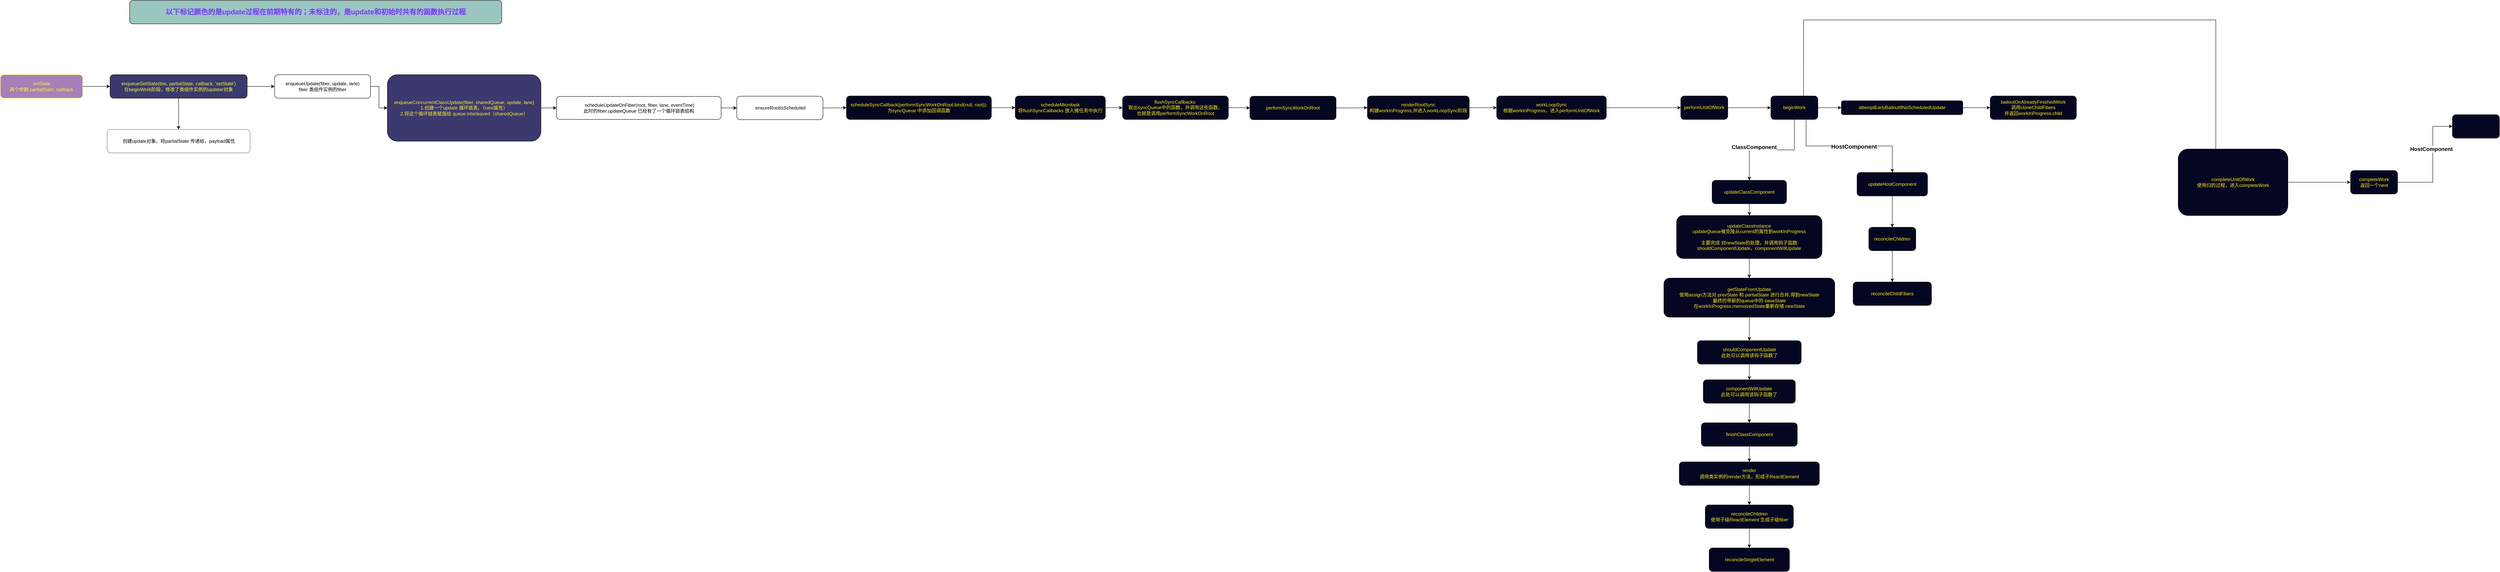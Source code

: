 <mxfile version="22.1.3" type="github">
  <diagram name="第 1 页" id="3YBVpO7ZpEj_d3O6oqKE">
    <mxGraphModel dx="2261" dy="1927" grid="1" gridSize="10" guides="1" tooltips="1" connect="1" arrows="1" fold="1" page="1" pageScale="1" pageWidth="827" pageHeight="1169" math="0" shadow="0">
      <root>
        <mxCell id="0" />
        <mxCell id="1" parent="0" />
        <mxCell id="BOhbTPmh6wwlVowSZ8-B-3" value="" style="edgeStyle=orthogonalEdgeStyle;rounded=0;orthogonalLoop=1;jettySize=auto;html=1;" parent="1" source="BOhbTPmh6wwlVowSZ8-B-1" target="BOhbTPmh6wwlVowSZ8-B-2" edge="1">
          <mxGeometry relative="1" as="geometry" />
        </mxCell>
        <mxCell id="BOhbTPmh6wwlVowSZ8-B-1" value="setState&lt;br&gt;两个参数&amp;nbsp;partialState, callback" style="rounded=1;whiteSpace=wrap;html=1;strokeColor=#FFFF1C;fillColor=#A680B8;fontColor=#FFF82B;" parent="1" vertex="1">
          <mxGeometry x="-240" y="100" width="210" height="60" as="geometry" />
        </mxCell>
        <mxCell id="BOhbTPmh6wwlVowSZ8-B-7" value="" style="edgeStyle=orthogonalEdgeStyle;rounded=0;orthogonalLoop=1;jettySize=auto;html=1;" parent="1" source="BOhbTPmh6wwlVowSZ8-B-2" target="BOhbTPmh6wwlVowSZ8-B-6" edge="1">
          <mxGeometry relative="1" as="geometry" />
        </mxCell>
        <mxCell id="BOhbTPmh6wwlVowSZ8-B-9" value="" style="edgeStyle=orthogonalEdgeStyle;rounded=0;orthogonalLoop=1;jettySize=auto;html=1;" parent="1" source="BOhbTPmh6wwlVowSZ8-B-2" target="BOhbTPmh6wwlVowSZ8-B-8" edge="1">
          <mxGeometry relative="1" as="geometry" />
        </mxCell>
        <mxCell id="BOhbTPmh6wwlVowSZ8-B-2" value="enqueueSetState(this, partialState, callback, &#39;setState&#39;)&lt;br&gt;在beginWork阶段，修改了类组件实例的updater对象" style="whiteSpace=wrap;html=1;rounded=1;fontColor=#F8FF26;strokeColor=#000000;fillColor=#3B396E;" parent="1" vertex="1">
          <mxGeometry x="40" y="100" width="350" height="60" as="geometry" />
        </mxCell>
        <mxCell id="BOhbTPmh6wwlVowSZ8-B-6" value="创建update对象。将partialState 传递给，payload属性" style="whiteSpace=wrap;html=1;rounded=1;strokeColor=#6E6E6E;" parent="1" vertex="1">
          <mxGeometry x="32.5" y="240" width="365" height="60" as="geometry" />
        </mxCell>
        <mxCell id="BOhbTPmh6wwlVowSZ8-B-11" value="" style="edgeStyle=orthogonalEdgeStyle;rounded=0;orthogonalLoop=1;jettySize=auto;html=1;" parent="1" source="BOhbTPmh6wwlVowSZ8-B-8" target="BOhbTPmh6wwlVowSZ8-B-10" edge="1">
          <mxGeometry relative="1" as="geometry" />
        </mxCell>
        <mxCell id="BOhbTPmh6wwlVowSZ8-B-8" value="enqueueUpdate(fiber, update, lane)&lt;br&gt;fiber 类组件实例的fiber" style="whiteSpace=wrap;html=1;rounded=1;" parent="1" vertex="1">
          <mxGeometry x="460" y="100" width="245" height="60" as="geometry" />
        </mxCell>
        <mxCell id="BOhbTPmh6wwlVowSZ8-B-16" style="edgeStyle=orthogonalEdgeStyle;rounded=0;orthogonalLoop=1;jettySize=auto;html=1;exitX=1;exitY=0.5;exitDx=0;exitDy=0;" parent="1" source="BOhbTPmh6wwlVowSZ8-B-10" target="BOhbTPmh6wwlVowSZ8-B-14" edge="1">
          <mxGeometry relative="1" as="geometry" />
        </mxCell>
        <mxCell id="BOhbTPmh6wwlVowSZ8-B-10" value="enqueueConcurrentClassUpdate(fiber, sharedQueue, update, lane)&lt;br&gt;1.创建一个update 循环链表。（next属性）&lt;br&gt;2.将这个循环链表赋值给&amp;nbsp;queue.interleaved（sharedQueue）" style="whiteSpace=wrap;html=1;rounded=1;strokeColor=#000000;fillColor=#3B396E;fontColor=#FFF021;" parent="1" vertex="1">
          <mxGeometry x="748" y="100" width="392" height="170" as="geometry" />
        </mxCell>
        <mxCell id="BOhbTPmh6wwlVowSZ8-B-18" value="" style="edgeStyle=orthogonalEdgeStyle;rounded=0;orthogonalLoop=1;jettySize=auto;html=1;" parent="1" source="BOhbTPmh6wwlVowSZ8-B-14" target="BOhbTPmh6wwlVowSZ8-B-17" edge="1">
          <mxGeometry relative="1" as="geometry" />
        </mxCell>
        <mxCell id="BOhbTPmh6wwlVowSZ8-B-14" value="&amp;nbsp;scheduleUpdateOnFiber(root, fiber, lane, eventTime)&lt;br&gt;此时的fiber.updateQueue 已经有了一个循环链表结构" style="whiteSpace=wrap;html=1;rounded=1;" parent="1" vertex="1">
          <mxGeometry x="1180" y="155.63" width="420" height="58.75" as="geometry" />
        </mxCell>
        <mxCell id="BOhbTPmh6wwlVowSZ8-B-21" value="" style="edgeStyle=orthogonalEdgeStyle;rounded=0;orthogonalLoop=1;jettySize=auto;html=1;" parent="1" source="BOhbTPmh6wwlVowSZ8-B-17" target="BOhbTPmh6wwlVowSZ8-B-20" edge="1">
          <mxGeometry relative="1" as="geometry" />
        </mxCell>
        <mxCell id="BOhbTPmh6wwlVowSZ8-B-17" value="&amp;nbsp;ensureRootIsScheduled" style="whiteSpace=wrap;html=1;rounded=1;" parent="1" vertex="1">
          <mxGeometry x="1640" y="155.01" width="220" height="60" as="geometry" />
        </mxCell>
        <mxCell id="BOhbTPmh6wwlVowSZ8-B-19" value="以下标记颜色的是update过程在前期特有的；未标注的，是update和初始时共有的函数执行过程" style="rounded=1;whiteSpace=wrap;html=1;fontColor=#7936FF;fillColor=#9AC7BF;fontSize=18;fontStyle=1" parent="1" vertex="1">
          <mxGeometry x="90" y="-90" width="950" height="60" as="geometry" />
        </mxCell>
        <mxCell id="gff9xbBirFWEVuY0ia5b-2" value="" style="edgeStyle=orthogonalEdgeStyle;rounded=0;orthogonalLoop=1;jettySize=auto;html=1;" parent="1" source="BOhbTPmh6wwlVowSZ8-B-20" target="gff9xbBirFWEVuY0ia5b-1" edge="1">
          <mxGeometry relative="1" as="geometry" />
        </mxCell>
        <mxCell id="BOhbTPmh6wwlVowSZ8-B-20" value="scheduleSyncCallback(performSyncWorkOnRoot.bind(null, root));&lt;br&gt;为syncQueue 中添加回调函数" style="whiteSpace=wrap;html=1;rounded=1;fillColor=#050621;fontColor=#FFEF12;" parent="1" vertex="1">
          <mxGeometry x="1920" y="154.38" width="370" height="60" as="geometry" />
        </mxCell>
        <mxCell id="gff9xbBirFWEVuY0ia5b-4" value="" style="edgeStyle=orthogonalEdgeStyle;rounded=0;orthogonalLoop=1;jettySize=auto;html=1;" parent="1" source="gff9xbBirFWEVuY0ia5b-1" target="gff9xbBirFWEVuY0ia5b-3" edge="1">
          <mxGeometry relative="1" as="geometry" />
        </mxCell>
        <mxCell id="gff9xbBirFWEVuY0ia5b-1" value="scheduleMicrotask&lt;br&gt;将flushSyncCallbacks 放入微任务中执行" style="whiteSpace=wrap;html=1;fillColor=#050621;fontColor=#FFEF12;rounded=1;" parent="1" vertex="1">
          <mxGeometry x="2351" y="154.38" width="230" height="60" as="geometry" />
        </mxCell>
        <mxCell id="gff9xbBirFWEVuY0ia5b-6" value="" style="edgeStyle=orthogonalEdgeStyle;rounded=0;orthogonalLoop=1;jettySize=auto;html=1;" parent="1" source="gff9xbBirFWEVuY0ia5b-3" target="gff9xbBirFWEVuY0ia5b-5" edge="1">
          <mxGeometry relative="1" as="geometry" />
        </mxCell>
        <mxCell id="gff9xbBirFWEVuY0ia5b-3" value="flushSyncCallbacks&amp;nbsp;&lt;br&gt;取出syncQueue中的函数，并调用这些函数。&lt;br&gt;也就是调用performSyncWorkOnRoot" style="whiteSpace=wrap;html=1;fillColor=#050621;fontColor=#FFEF12;rounded=1;" parent="1" vertex="1">
          <mxGeometry x="2625" y="154.38" width="270" height="60" as="geometry" />
        </mxCell>
        <mxCell id="gff9xbBirFWEVuY0ia5b-8" value="" style="edgeStyle=orthogonalEdgeStyle;rounded=0;orthogonalLoop=1;jettySize=auto;html=1;" parent="1" source="gff9xbBirFWEVuY0ia5b-5" target="gff9xbBirFWEVuY0ia5b-7" edge="1">
          <mxGeometry relative="1" as="geometry" />
        </mxCell>
        <mxCell id="gff9xbBirFWEVuY0ia5b-5" value="performSyncWorkOnRoot" style="whiteSpace=wrap;html=1;fillColor=#050621;fontColor=#FFEF12;rounded=1;" parent="1" vertex="1">
          <mxGeometry x="2950" y="155" width="220" height="60" as="geometry" />
        </mxCell>
        <mxCell id="gff9xbBirFWEVuY0ia5b-10" value="" style="edgeStyle=orthogonalEdgeStyle;rounded=0;orthogonalLoop=1;jettySize=auto;html=1;" parent="1" source="gff9xbBirFWEVuY0ia5b-7" target="gff9xbBirFWEVuY0ia5b-9" edge="1">
          <mxGeometry relative="1" as="geometry" />
        </mxCell>
        <mxCell id="gff9xbBirFWEVuY0ia5b-7" value="renderRootSync&lt;br&gt;构建workInProgress,并进入workLoopSync阶段" style="whiteSpace=wrap;html=1;fillColor=#050621;fontColor=#FFEF12;rounded=1;" parent="1" vertex="1">
          <mxGeometry x="3250" y="154.38" width="260" height="60" as="geometry" />
        </mxCell>
        <mxCell id="gff9xbBirFWEVuY0ia5b-18" value="" style="edgeStyle=orthogonalEdgeStyle;rounded=0;orthogonalLoop=1;jettySize=auto;html=1;" parent="1" source="gff9xbBirFWEVuY0ia5b-9" target="gff9xbBirFWEVuY0ia5b-17" edge="1">
          <mxGeometry relative="1" as="geometry" />
        </mxCell>
        <mxCell id="gff9xbBirFWEVuY0ia5b-9" value="workLoopSync&lt;br&gt;根据workInProgress，进入performUnitOfWork" style="whiteSpace=wrap;html=1;fillColor=#050621;fontColor=#FFEF12;rounded=1;" parent="1" vertex="1">
          <mxGeometry x="3580" y="154.38" width="280" height="60" as="geometry" />
        </mxCell>
        <mxCell id="gff9xbBirFWEVuY0ia5b-14" value="" style="edgeStyle=orthogonalEdgeStyle;rounded=0;orthogonalLoop=1;jettySize=auto;html=1;" parent="1" source="gff9xbBirFWEVuY0ia5b-11" target="gff9xbBirFWEVuY0ia5b-13" edge="1">
          <mxGeometry relative="1" as="geometry" />
        </mxCell>
        <mxCell id="gff9xbBirFWEVuY0ia5b-21" value="" style="edgeStyle=orthogonalEdgeStyle;rounded=0;orthogonalLoop=1;jettySize=auto;html=1;" parent="1" source="gff9xbBirFWEVuY0ia5b-11" target="gff9xbBirFWEVuY0ia5b-20" edge="1">
          <mxGeometry relative="1" as="geometry" />
        </mxCell>
        <mxCell id="gff9xbBirFWEVuY0ia5b-22" value="ClassComponent" style="edgeLabel;html=1;align=center;verticalAlign=middle;resizable=0;points=[];fontStyle=1;fontSize=14;" parent="gff9xbBirFWEVuY0ia5b-21" vertex="1" connectable="0">
          <mxGeometry x="-0.209" y="1" relative="1" as="geometry">
            <mxPoint x="-74" y="-8" as="offset" />
          </mxGeometry>
        </mxCell>
        <mxCell id="gff9xbBirFWEVuY0ia5b-41" style="edgeStyle=orthogonalEdgeStyle;rounded=0;orthogonalLoop=1;jettySize=auto;html=1;exitX=0.75;exitY=1;exitDx=0;exitDy=0;entryX=0.5;entryY=0;entryDx=0;entryDy=0;" parent="1" source="gff9xbBirFWEVuY0ia5b-11" target="gff9xbBirFWEVuY0ia5b-39" edge="1">
          <mxGeometry relative="1" as="geometry" />
        </mxCell>
        <mxCell id="gff9xbBirFWEVuY0ia5b-42" value="HostComponent" style="edgeLabel;html=1;align=center;verticalAlign=middle;resizable=0;points=[];fontSize=15;fontStyle=1" parent="gff9xbBirFWEVuY0ia5b-41" vertex="1" connectable="0">
          <mxGeometry x="0.066" y="-1" relative="1" as="geometry">
            <mxPoint as="offset" />
          </mxGeometry>
        </mxCell>
        <mxCell id="gff9xbBirFWEVuY0ia5b-49" style="edgeStyle=orthogonalEdgeStyle;rounded=0;orthogonalLoop=1;jettySize=auto;html=1;exitX=0.696;exitY=0.002;exitDx=0;exitDy=0;entryX=0.567;entryY=0.058;entryDx=0;entryDy=0;entryPerimeter=0;exitPerimeter=0;" parent="1" source="gff9xbBirFWEVuY0ia5b-11" target="gff9xbBirFWEVuY0ia5b-47" edge="1">
          <mxGeometry relative="1" as="geometry">
            <mxPoint x="5120" y="380" as="targetPoint" />
            <Array as="points">
              <mxPoint x="4364" y="-40" />
              <mxPoint x="5416" y="-40" />
            </Array>
          </mxGeometry>
        </mxCell>
        <mxCell id="gff9xbBirFWEVuY0ia5b-11" value="beginWork" style="whiteSpace=wrap;html=1;fillColor=#050621;fontColor=#FFEF12;rounded=1;" parent="1" vertex="1">
          <mxGeometry x="4280" y="154.38" width="120" height="60" as="geometry" />
        </mxCell>
        <mxCell id="gff9xbBirFWEVuY0ia5b-16" value="" style="edgeStyle=orthogonalEdgeStyle;rounded=0;orthogonalLoop=1;jettySize=auto;html=1;" parent="1" source="gff9xbBirFWEVuY0ia5b-13" target="gff9xbBirFWEVuY0ia5b-15" edge="1">
          <mxGeometry relative="1" as="geometry" />
        </mxCell>
        <mxCell id="gff9xbBirFWEVuY0ia5b-13" value="attemptEarlyBailoutIfNoScheduledUpdate" style="whiteSpace=wrap;html=1;fillColor=#050621;fontColor=#FFEF12;rounded=1;" parent="1" vertex="1">
          <mxGeometry x="4460" y="166.57" width="310" height="35.62" as="geometry" />
        </mxCell>
        <mxCell id="gff9xbBirFWEVuY0ia5b-15" value="bailoutOnAlreadyFinishedWork&lt;br&gt;调用cloneChildFibers&lt;br&gt;并返回workInProgress.child" style="whiteSpace=wrap;html=1;fillColor=#050621;fontColor=#FFEF12;rounded=1;" parent="1" vertex="1">
          <mxGeometry x="4840" y="154.38" width="220" height="60" as="geometry" />
        </mxCell>
        <mxCell id="gff9xbBirFWEVuY0ia5b-19" style="edgeStyle=orthogonalEdgeStyle;rounded=0;orthogonalLoop=1;jettySize=auto;html=1;exitX=1;exitY=0.5;exitDx=0;exitDy=0;" parent="1" source="gff9xbBirFWEVuY0ia5b-17" target="gff9xbBirFWEVuY0ia5b-11" edge="1">
          <mxGeometry relative="1" as="geometry" />
        </mxCell>
        <mxCell id="gff9xbBirFWEVuY0ia5b-17" value="performUnitOfWork" style="whiteSpace=wrap;html=1;fillColor=#050621;fontColor=#FFEF12;rounded=1;" parent="1" vertex="1">
          <mxGeometry x="4050" y="154.38" width="120" height="60" as="geometry" />
        </mxCell>
        <mxCell id="gff9xbBirFWEVuY0ia5b-24" value="" style="edgeStyle=orthogonalEdgeStyle;rounded=0;orthogonalLoop=1;jettySize=auto;html=1;" parent="1" source="gff9xbBirFWEVuY0ia5b-20" target="gff9xbBirFWEVuY0ia5b-23" edge="1">
          <mxGeometry relative="1" as="geometry" />
        </mxCell>
        <mxCell id="gff9xbBirFWEVuY0ia5b-20" value="updateClassComponent" style="whiteSpace=wrap;html=1;fillColor=#050621;fontColor=#FFEF12;rounded=1;" parent="1" vertex="1">
          <mxGeometry x="4130" y="370" width="190" height="60" as="geometry" />
        </mxCell>
        <mxCell id="gff9xbBirFWEVuY0ia5b-26" value="" style="edgeStyle=orthogonalEdgeStyle;rounded=0;orthogonalLoop=1;jettySize=auto;html=1;" parent="1" source="gff9xbBirFWEVuY0ia5b-23" target="gff9xbBirFWEVuY0ia5b-25" edge="1">
          <mxGeometry relative="1" as="geometry" />
        </mxCell>
        <mxCell id="gff9xbBirFWEVuY0ia5b-23" value="updateClassInstance&lt;br&gt;updateQueue被克隆从current的属性到workInProgress&lt;br&gt;&lt;br&gt;主要完成 对newState的处理，并调用钩子函数&lt;br&gt;shouldComponentUpdate，componentWillUpdate" style="whiteSpace=wrap;html=1;fillColor=#050621;fontColor=#FFEF12;rounded=1;" parent="1" vertex="1">
          <mxGeometry x="4039.37" y="460" width="371.25" height="110" as="geometry" />
        </mxCell>
        <mxCell id="gff9xbBirFWEVuY0ia5b-28" value="" style="edgeStyle=orthogonalEdgeStyle;rounded=0;orthogonalLoop=1;jettySize=auto;html=1;" parent="1" source="gff9xbBirFWEVuY0ia5b-25" target="gff9xbBirFWEVuY0ia5b-27" edge="1">
          <mxGeometry relative="1" as="geometry" />
        </mxCell>
        <mxCell id="gff9xbBirFWEVuY0ia5b-25" value="getStateFromUpdate&lt;br&gt;使用assign方法对 prevState 和 partialState 进行合并,得到newState&lt;br&gt;最终的带新的queue中的 baseState&lt;br&gt;在workInProgress.memoizedState重新存储 newState" style="whiteSpace=wrap;html=1;fillColor=#050621;fontColor=#FFEF12;rounded=1;" parent="1" vertex="1">
          <mxGeometry x="4006.88" y="620" width="436.25" height="100" as="geometry" />
        </mxCell>
        <mxCell id="gff9xbBirFWEVuY0ia5b-30" value="" style="edgeStyle=orthogonalEdgeStyle;rounded=0;orthogonalLoop=1;jettySize=auto;html=1;" parent="1" source="gff9xbBirFWEVuY0ia5b-27" target="gff9xbBirFWEVuY0ia5b-29" edge="1">
          <mxGeometry relative="1" as="geometry" />
        </mxCell>
        <mxCell id="gff9xbBirFWEVuY0ia5b-27" value="shouldComponentUpdate&lt;br&gt;此处可以调用该钩子函数了" style="whiteSpace=wrap;html=1;fillColor=#050621;fontColor=#FFEF12;rounded=1;" parent="1" vertex="1">
          <mxGeometry x="4092.5" y="780" width="264.99" height="60" as="geometry" />
        </mxCell>
        <mxCell id="gff9xbBirFWEVuY0ia5b-32" value="" style="edgeStyle=orthogonalEdgeStyle;rounded=0;orthogonalLoop=1;jettySize=auto;html=1;" parent="1" source="gff9xbBirFWEVuY0ia5b-29" target="gff9xbBirFWEVuY0ia5b-31" edge="1">
          <mxGeometry relative="1" as="geometry" />
        </mxCell>
        <mxCell id="gff9xbBirFWEVuY0ia5b-29" value="componentWillUpdate&lt;br&gt;此处可以调用该钩子函数了" style="whiteSpace=wrap;html=1;fillColor=#050621;fontColor=#FFEF12;rounded=1;" parent="1" vertex="1">
          <mxGeometry x="4107.49" y="880" width="235.01" height="60" as="geometry" />
        </mxCell>
        <mxCell id="gff9xbBirFWEVuY0ia5b-34" value="" style="edgeStyle=orthogonalEdgeStyle;rounded=0;orthogonalLoop=1;jettySize=auto;html=1;" parent="1" source="gff9xbBirFWEVuY0ia5b-31" target="gff9xbBirFWEVuY0ia5b-33" edge="1">
          <mxGeometry relative="1" as="geometry" />
        </mxCell>
        <mxCell id="gff9xbBirFWEVuY0ia5b-31" value="finishClassComponent" style="whiteSpace=wrap;html=1;fillColor=#050621;fontColor=#FFEF12;rounded=1;" parent="1" vertex="1">
          <mxGeometry x="4102.5" y="990" width="245.01" height="60" as="geometry" />
        </mxCell>
        <mxCell id="gff9xbBirFWEVuY0ia5b-36" value="" style="edgeStyle=orthogonalEdgeStyle;rounded=0;orthogonalLoop=1;jettySize=auto;html=1;" parent="1" source="gff9xbBirFWEVuY0ia5b-33" target="gff9xbBirFWEVuY0ia5b-35" edge="1">
          <mxGeometry relative="1" as="geometry" />
        </mxCell>
        <mxCell id="gff9xbBirFWEVuY0ia5b-33" value="render&lt;br&gt;调用类实例的render方法，形成子ReactElement&lt;span style=&quot;color: rgb(86, 168, 245); font-family: &amp;quot;JetBrains Mono&amp;quot;, monospace; font-size: 9.8pt; background-color: rgb(30, 31, 34);&quot;&gt;&lt;/span&gt;" style="whiteSpace=wrap;html=1;fillColor=#050621;fontColor=#FFEF12;rounded=1;" parent="1" vertex="1">
          <mxGeometry x="4046.25" y="1090" width="357.51" height="60" as="geometry" />
        </mxCell>
        <mxCell id="gff9xbBirFWEVuY0ia5b-38" value="" style="edgeStyle=orthogonalEdgeStyle;rounded=0;orthogonalLoop=1;jettySize=auto;html=1;" parent="1" source="gff9xbBirFWEVuY0ia5b-35" target="gff9xbBirFWEVuY0ia5b-37" edge="1">
          <mxGeometry relative="1" as="geometry" />
        </mxCell>
        <mxCell id="gff9xbBirFWEVuY0ia5b-35" value="reconcileChildren&lt;br&gt;使用子级ReactElement 生成子级fiber" style="whiteSpace=wrap;html=1;fillColor=#050621;fontColor=#FFEF12;rounded=1;" parent="1" vertex="1">
          <mxGeometry x="4112.51" y="1200" width="224.99" height="60" as="geometry" />
        </mxCell>
        <mxCell id="gff9xbBirFWEVuY0ia5b-37" value="reconcileSingleElement" style="whiteSpace=wrap;html=1;fillColor=#050621;fontColor=#FFEF12;rounded=1;" parent="1" vertex="1">
          <mxGeometry x="4122.5" y="1310" width="204.99" height="60" as="geometry" />
        </mxCell>
        <mxCell id="gff9xbBirFWEVuY0ia5b-44" value="" style="edgeStyle=orthogonalEdgeStyle;rounded=0;orthogonalLoop=1;jettySize=auto;html=1;" parent="1" source="gff9xbBirFWEVuY0ia5b-39" target="gff9xbBirFWEVuY0ia5b-43" edge="1">
          <mxGeometry relative="1" as="geometry" />
        </mxCell>
        <mxCell id="gff9xbBirFWEVuY0ia5b-39" value="updateHostComponent" style="whiteSpace=wrap;html=1;fillColor=#050621;fontColor=#FFEF12;rounded=1;" parent="1" vertex="1">
          <mxGeometry x="4500" y="350" width="180" height="60" as="geometry" />
        </mxCell>
        <mxCell id="gff9xbBirFWEVuY0ia5b-46" value="" style="edgeStyle=orthogonalEdgeStyle;rounded=0;orthogonalLoop=1;jettySize=auto;html=1;" parent="1" source="gff9xbBirFWEVuY0ia5b-43" target="gff9xbBirFWEVuY0ia5b-45" edge="1">
          <mxGeometry relative="1" as="geometry" />
        </mxCell>
        <mxCell id="gff9xbBirFWEVuY0ia5b-43" value="reconcileChildren" style="whiteSpace=wrap;html=1;fillColor=#050621;fontColor=#FFEF12;rounded=1;" parent="1" vertex="1">
          <mxGeometry x="4530" y="490" width="120" height="60" as="geometry" />
        </mxCell>
        <mxCell id="gff9xbBirFWEVuY0ia5b-45" value="reconcileChildFibers" style="whiteSpace=wrap;html=1;fillColor=#050621;fontColor=#FFEF12;rounded=1;" parent="1" vertex="1">
          <mxGeometry x="4490" y="630" width="200" height="60" as="geometry" />
        </mxCell>
        <mxCell id="jXGPF6tWEDYVgl1Ts_CV-2" value="" style="edgeStyle=orthogonalEdgeStyle;rounded=0;orthogonalLoop=1;jettySize=auto;html=1;" edge="1" parent="1" source="gff9xbBirFWEVuY0ia5b-47" target="jXGPF6tWEDYVgl1Ts_CV-1">
          <mxGeometry relative="1" as="geometry" />
        </mxCell>
        <mxCell id="gff9xbBirFWEVuY0ia5b-47" value="completeUnitOfWork&lt;br&gt;使用归的过程，进入completeWork" style="whiteSpace=wrap;html=1;fillColor=#050621;fontColor=#FFEF12;rounded=1;" parent="1" vertex="1">
          <mxGeometry x="5320" y="290" width="280" height="170" as="geometry" />
        </mxCell>
        <mxCell id="jXGPF6tWEDYVgl1Ts_CV-4" value="" style="edgeStyle=orthogonalEdgeStyle;rounded=0;orthogonalLoop=1;jettySize=auto;html=1;" edge="1" parent="1" source="jXGPF6tWEDYVgl1Ts_CV-1" target="jXGPF6tWEDYVgl1Ts_CV-3">
          <mxGeometry relative="1" as="geometry">
            <Array as="points">
              <mxPoint x="5970" y="375" />
              <mxPoint x="5970" y="232" />
            </Array>
          </mxGeometry>
        </mxCell>
        <mxCell id="jXGPF6tWEDYVgl1Ts_CV-5" value="HostComponent" style="edgeLabel;html=1;align=center;verticalAlign=middle;resizable=0;points=[];fontStyle=1;fontSize=14;" vertex="1" connectable="0" parent="jXGPF6tWEDYVgl1Ts_CV-4">
          <mxGeometry x="-0.214" y="4" relative="1" as="geometry">
            <mxPoint y="-64" as="offset" />
          </mxGeometry>
        </mxCell>
        <mxCell id="jXGPF6tWEDYVgl1Ts_CV-1" value="completeWork&lt;br&gt;返回一个next" style="whiteSpace=wrap;html=1;fillColor=#050621;fontColor=#FFEF12;rounded=1;" vertex="1" parent="1">
          <mxGeometry x="5760" y="345" width="120" height="60" as="geometry" />
        </mxCell>
        <mxCell id="jXGPF6tWEDYVgl1Ts_CV-3" value="" style="whiteSpace=wrap;html=1;fillColor=#050621;fontColor=#FFEF12;rounded=1;" vertex="1" parent="1">
          <mxGeometry x="6020" y="202.19" width="120" height="60" as="geometry" />
        </mxCell>
      </root>
    </mxGraphModel>
  </diagram>
</mxfile>
